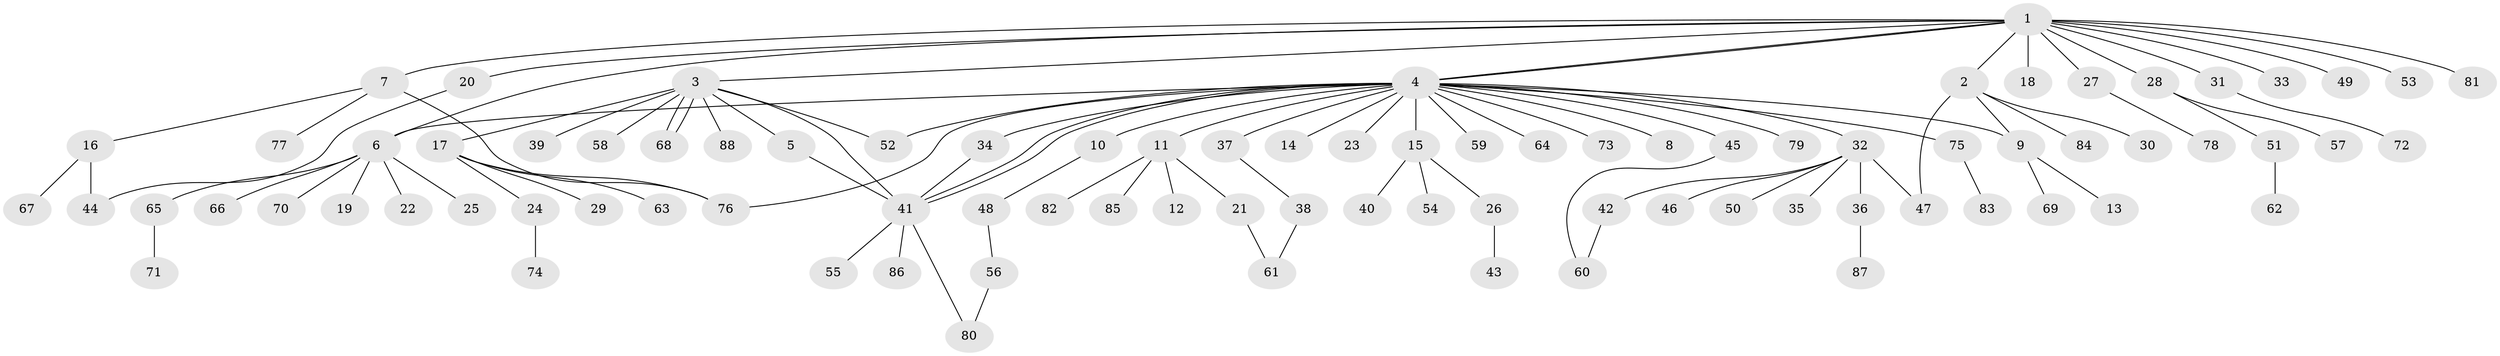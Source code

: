 // Generated by graph-tools (version 1.1) at 2025/01/03/09/25 03:01:55]
// undirected, 88 vertices, 103 edges
graph export_dot {
graph [start="1"]
  node [color=gray90,style=filled];
  1;
  2;
  3;
  4;
  5;
  6;
  7;
  8;
  9;
  10;
  11;
  12;
  13;
  14;
  15;
  16;
  17;
  18;
  19;
  20;
  21;
  22;
  23;
  24;
  25;
  26;
  27;
  28;
  29;
  30;
  31;
  32;
  33;
  34;
  35;
  36;
  37;
  38;
  39;
  40;
  41;
  42;
  43;
  44;
  45;
  46;
  47;
  48;
  49;
  50;
  51;
  52;
  53;
  54;
  55;
  56;
  57;
  58;
  59;
  60;
  61;
  62;
  63;
  64;
  65;
  66;
  67;
  68;
  69;
  70;
  71;
  72;
  73;
  74;
  75;
  76;
  77;
  78;
  79;
  80;
  81;
  82;
  83;
  84;
  85;
  86;
  87;
  88;
  1 -- 2;
  1 -- 3;
  1 -- 4;
  1 -- 4;
  1 -- 6;
  1 -- 7;
  1 -- 18;
  1 -- 20;
  1 -- 27;
  1 -- 28;
  1 -- 31;
  1 -- 33;
  1 -- 49;
  1 -- 53;
  1 -- 81;
  2 -- 9;
  2 -- 30;
  2 -- 47;
  2 -- 84;
  3 -- 5;
  3 -- 17;
  3 -- 39;
  3 -- 41;
  3 -- 52;
  3 -- 58;
  3 -- 68;
  3 -- 68;
  3 -- 88;
  4 -- 6;
  4 -- 8;
  4 -- 9;
  4 -- 10;
  4 -- 11;
  4 -- 14;
  4 -- 15;
  4 -- 23;
  4 -- 32;
  4 -- 34;
  4 -- 37;
  4 -- 41;
  4 -- 41;
  4 -- 45;
  4 -- 52;
  4 -- 59;
  4 -- 64;
  4 -- 73;
  4 -- 75;
  4 -- 76;
  4 -- 79;
  5 -- 41;
  6 -- 19;
  6 -- 22;
  6 -- 25;
  6 -- 65;
  6 -- 66;
  6 -- 70;
  7 -- 16;
  7 -- 76;
  7 -- 77;
  9 -- 13;
  9 -- 69;
  10 -- 48;
  11 -- 12;
  11 -- 21;
  11 -- 82;
  11 -- 85;
  15 -- 26;
  15 -- 40;
  15 -- 54;
  16 -- 44;
  16 -- 67;
  17 -- 24;
  17 -- 29;
  17 -- 63;
  17 -- 76;
  20 -- 44;
  21 -- 61;
  24 -- 74;
  26 -- 43;
  27 -- 78;
  28 -- 51;
  28 -- 57;
  31 -- 72;
  32 -- 35;
  32 -- 36;
  32 -- 42;
  32 -- 46;
  32 -- 47;
  32 -- 50;
  34 -- 41;
  36 -- 87;
  37 -- 38;
  38 -- 61;
  41 -- 55;
  41 -- 80;
  41 -- 86;
  42 -- 60;
  45 -- 60;
  48 -- 56;
  51 -- 62;
  56 -- 80;
  65 -- 71;
  75 -- 83;
}
